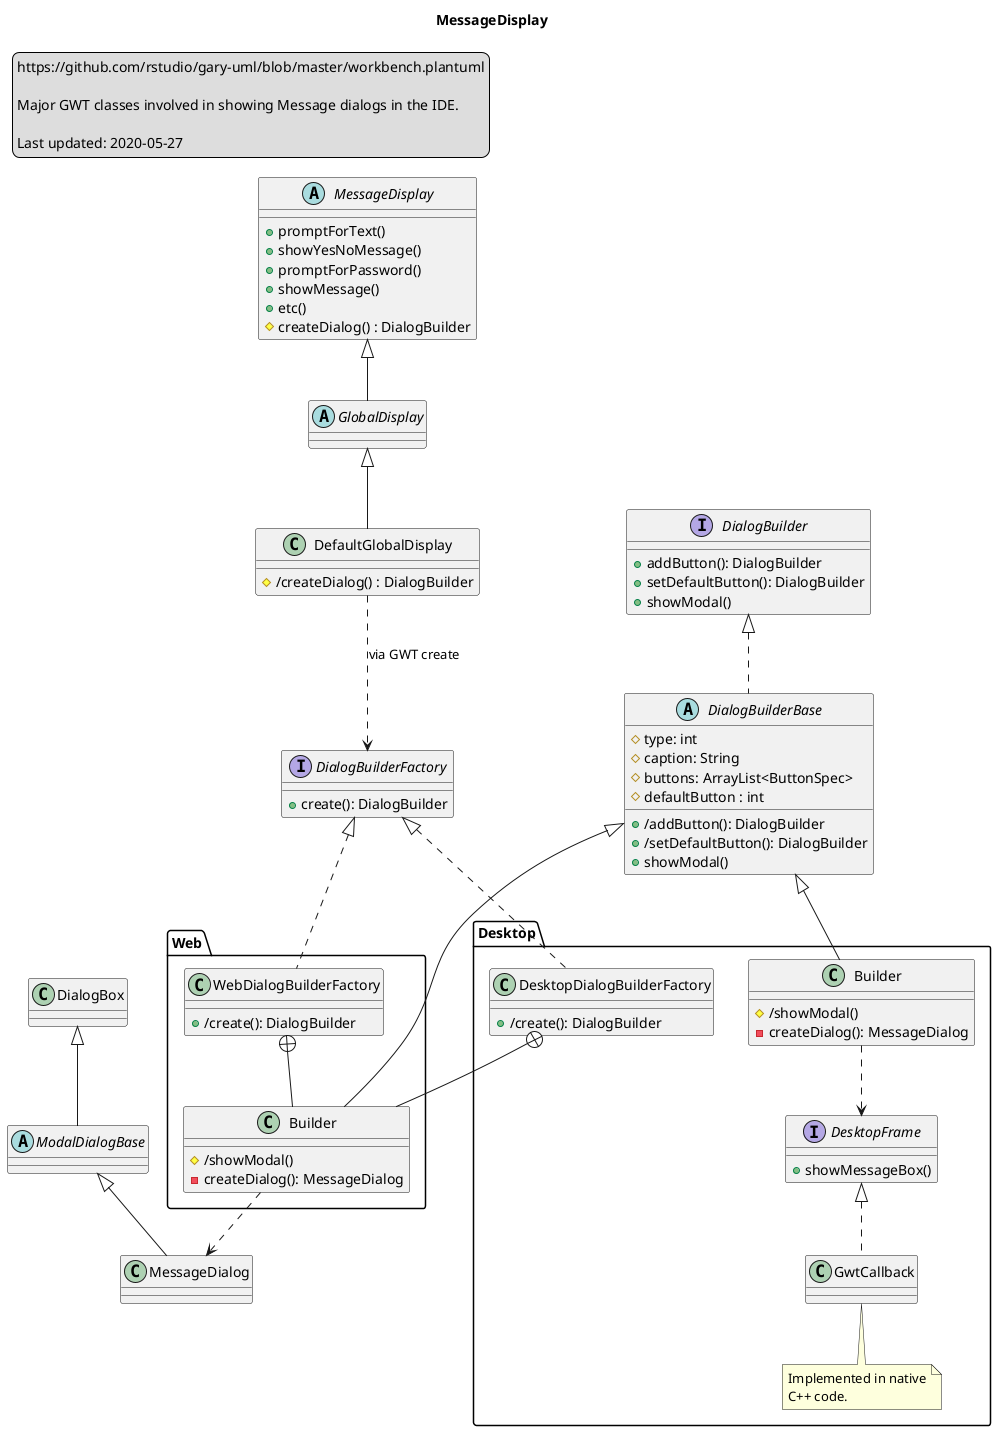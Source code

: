 @startuml
title MessageDisplay

legend top left
https://github.com/rstudio/gary-uml/blob/master/workbench.plantuml

Major GWT classes involved in showing Message dialogs in the IDE.

Last updated: 2020-05-27
endlegend

abstract class ModalDialogBase extends DialogBox
class MessageDialog extends ModalDialogBase

interface DialogBuilder {
    + addButton(): DialogBuilder
    + setDefaultButton(): DialogBuilder
    + showModal()
}

abstract class DialogBuilderBase implements DialogBuilder {
    + /addButton(): DialogBuilder
    + /setDefaultButton(): DialogBuilder
    + showModal()
    # type: int
    # caption: String
    # buttons: ArrayList<ButtonSpec>
    # defaultButton : int
}

interface DialogBuilderFactory {
    + create(): DialogBuilder
}

namespace Web {
    class WebDialogBuilderFactory implements .DialogBuilderFactory {
        +/create(): DialogBuilder
    }
    WebDialogBuilderFactory +-- Builder

    class Builder extends .DialogBuilderBase {
        # /showModal()
        - createDialog(): MessageDialog
    }

    Builder ..> .MessageDialog
}

namespace Desktop {
    interface DesktopFrame {
        + showMessageBox()
    }

    class DesktopDialogBuilderFactory implements .DialogBuilderFactory {
        +/create(): DialogBuilder
    }
    DesktopDialogBuilderFactory +-- Builder

    class Builder extends .DialogBuilderBase {
        # /showModal()
        - createDialog(): MessageDialog
    }
    Builder ..> DesktopFrame

    class GwtCallback implements DesktopFrame
    note bottom of GwtCallback : Implemented in native\nC++ code.
}

abstract class MessageDisplay {
    +promptForText()
    +showYesNoMessage()
    +promptForPassword()
    +showMessage()
    +etc()
    #createDialog() : DialogBuilder
}

abstract class GlobalDisplay extends MessageDisplay

class DefaultGlobalDisplay extends GlobalDisplay {
   #/createDialog() : DialogBuilder
}
DefaultGlobalDisplay ..> DialogBuilderFactory : via GWT create

@enduml
